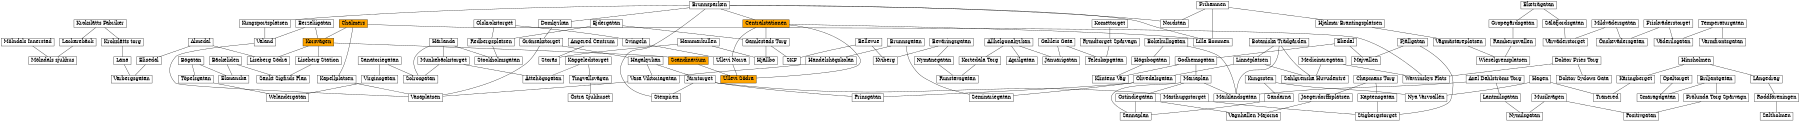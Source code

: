 graph {
	graph [size="12,12"]
	"Fjällgatan" [label="Fjällgatan" fillcolor=white fontsize="16pt" height=0.10 shape=rectangle style=filled width=0.8]
	"Östra Sjukhuset" [label="Östra Sjukhuset" fillcolor=white fontsize="16pt" height=0.10 shape=rectangle style=filled width=0.8]
	"Tingvallsvägen" [label="Tingvallsvägen" fillcolor=white fontsize="16pt" height=0.10 shape=rectangle style=filled width=0.8]
	Kaggeledstorget [label=Kaggeledstorget fillcolor=white fontsize="16pt" height=0.10 shape=rectangle style=filled width=0.8]
	"Ättehögsgatan" [label="Ättehögsgatan" fillcolor=white fontsize="16pt" height=0.10 shape=rectangle style=filled width=0.8]
	"Munkebäckstorget" [label="Munkebäckstorget" fillcolor=white fontsize="16pt" height=0.10 shape=rectangle style=filled width=0.8]
	"Härlanda" [label="Härlanda" fillcolor=white fontsize="16pt" height=0.10 shape=rectangle style=filled width=0.8]
	Solrosgatan [label=Solrosgatan fillcolor=white fontsize="16pt" height=0.10 shape=rectangle style=filled width=0.8]
	Stockholmsgatan [label=Stockholmsgatan fillcolor=white fontsize="16pt" height=0.10 shape=rectangle style=filled width=0.8]
	Redbergsplatsen [label=Redbergsplatsen fillcolor=white fontsize="16pt" height=0.10 shape=rectangle style=filled width=0.8]
	Olskrokstorget [label=Olskrokstorget fillcolor=white fontsize="16pt" height=0.10 shape=rectangle style=filled width=0.8]
	Svingeln [label=Svingeln fillcolor=white fontsize="16pt" height=0.10 shape=rectangle style=filled width=0.8]
	"Ullevi Norra" [label="Ullevi Norra" fillcolor=white fontsize="16pt" height=0.10 shape=rectangle style=filled width=0.8]
	Centralstationen [label=Centralstationen fillcolor=orange fontsize="16pt" height=0.10 shape=rectangle style=filled width=0.8]
	"Ullevi Södra" [label="Ullevi Södra" fillcolor=orange fontsize="16pt" height=0.10 shape=rectangle style=filled width=0.8]
	Brunnsparken [label=Brunnsparken fillcolor=white fontsize="16pt" height=0.10 shape=rectangle style=filled width=0.8]
	"Gamlestads Torg" [label="Gamlestads Torg" fillcolor=white fontsize="16pt" height=0.10 shape=rectangle style=filled width=0.8]
	"Lilla Bommen" [label="Lilla Bommen" fillcolor=white fontsize="16pt" height=0.10 shape=rectangle style=filled width=0.8]
	Stenpiren [label=Stenpiren fillcolor=white fontsize="16pt" height=0.10 shape=rectangle style=filled width=0.8]
	Domkyrkan [label=Domkyrkan fillcolor=white fontsize="16pt" height=0.10 shape=rectangle style=filled width=0.8]
	Nordstan [label=Nordstan fillcolor=white fontsize="16pt" height=0.10 shape=rectangle style=filled width=0.8]
	Kungsportsplatsen [label=Kungsportsplatsen fillcolor=white fontsize="16pt" height=0.10 shape=rectangle style=filled width=0.8]
	"Järntorget" [label="Järntorget" fillcolor=white fontsize="16pt" height=0.10 shape=rectangle style=filled width=0.8]
	Prinsgatan [label=Prinsgatan fillcolor=white fontsize="16pt" height=0.10 shape=rectangle style=filled width=0.8]
	Hagakyrkan [label=Hagakyrkan fillcolor=white fontsize="16pt" height=0.10 shape=rectangle style=filled width=0.8]
	Masthuggstorget [label=Masthuggstorget fillcolor=white fontsize="16pt" height=0.10 shape=rectangle style=filled width=0.8]
	Olivedalsgatan [label=Olivedalsgatan fillcolor=white fontsize="16pt" height=0.10 shape=rectangle style=filled width=0.8]
	"Linnéplatsen" [label="Linnéplatsen" fillcolor=white fontsize="16pt" height=0.10 shape=rectangle style=filled width=0.8]
	"Botaniska Trädgården" [label="Botaniska Trädgården" fillcolor=white fontsize="16pt" height=0.10 shape=rectangle style=filled width=0.8]
	Marklandsgatan [label=Marklandsgatan fillcolor=white fontsize="16pt" height=0.10 shape=rectangle style=filled width=0.8]
	"Sahlgrenska Huvudentré" [label="Sahlgrenska Huvudentré" fillcolor=white fontsize="16pt" height=0.10 shape=rectangle style=filled width=0.8]
	"Axel Dahlströms Torg" [label="Axel Dahlströms Torg" fillcolor=white fontsize="16pt" height=0.10 shape=rectangle style=filled width=0.8]
	Bokekullsgatan [label=Bokekullsgatan fillcolor=white fontsize="16pt" height=0.10 shape=rectangle style=filled width=0.8]
	Lantmilsgatan [label=Lantmilsgatan fillcolor=white fontsize="16pt" height=0.10 shape=rectangle style=filled width=0.8]
	Nymilsgatan [label=Nymilsgatan fillcolor=white fontsize="16pt" height=0.10 shape=rectangle style=filled width=0.8]
	"Musikvägen" [label="Musikvägen" fillcolor=white fontsize="16pt" height=0.10 shape=rectangle style=filled width=0.8]
	Positivgatan [label=Positivgatan fillcolor=white fontsize="16pt" height=0.10 shape=rectangle style=filled width=0.8]
	"Frölunda Torg Spårvagn" [label="Frölunda Torg Spårvagn" fillcolor=white fontsize="16pt" height=0.10 shape=rectangle style=filled width=0.8]
	Briljantgatan [label=Briljantgatan fillcolor=white fontsize="16pt" height=0.10 shape=rectangle style=filled width=0.8]
	Smaragdgatan [label=Smaragdgatan fillcolor=white fontsize="16pt" height=0.10 shape=rectangle style=filled width=0.8]
	Opaltorget [label=Opaltorget fillcolor=white fontsize="16pt" height=0.10 shape=rectangle style=filled width=0.8]
	"Mölndals Innerstad" [label="Mölndals Innerstad" fillcolor=white fontsize="16pt" height=0.10 shape=rectangle style=filled width=0.8]
	"Mölndals sjukhus" [label="Mölndals sjukhus" fillcolor=white fontsize="16pt" height=0.10 shape=rectangle style=filled width=0.8]
	"Lackarebäck" [label="Lackarebäck" fillcolor=white fontsize="16pt" height=0.10 shape=rectangle style=filled width=0.8]
	"Krokslätts Fabriker" [label="Krokslätts Fabriker" fillcolor=white fontsize="16pt" height=0.10 shape=rectangle style=filled width=0.8]
	"Krokslätts torg" [label="Krokslätts torg" fillcolor=white fontsize="16pt" height=0.10 shape=rectangle style=filled width=0.8]
	Lana [label=Lana fillcolor=white fontsize="16pt" height=0.10 shape=rectangle style=filled width=0.8]
	Varbergsgatan [label=Varbergsgatan fillcolor=white fontsize="16pt" height=0.10 shape=rectangle style=filled width=0.8]
	Elisedal [label=Elisedal fillcolor=white fontsize="16pt" height=0.10 shape=rectangle style=filled width=0.8]
	Almedal [label=Almedal fillcolor=white fontsize="16pt" height=0.10 shape=rectangle style=filled width=0.8]
	"Liseberg Södra" [label="Liseberg Södra" fillcolor=white fontsize="16pt" height=0.10 shape=rectangle style=filled width=0.8]
	"Korsvägen" [label="Korsvägen" fillcolor=orange fontsize="16pt" height=0.10 shape=rectangle style=filled width=0.8]
	Scandinavium [label=Scandinavium fillcolor=orange fontsize="16pt" height=0.10 shape=rectangle style=filled width=0.8]
	Berzeliigatan [label=Berzeliigatan fillcolor=white fontsize="16pt" height=0.10 shape=rectangle style=filled width=0.8]
	Chalmers [label=Chalmers fillcolor=orange fontsize="16pt" height=0.10 shape=rectangle style=filled width=0.8]
	"Grönsakstorget" [label="Grönsakstorget" fillcolor=white fontsize="16pt" height=0.10 shape=rectangle style=filled width=0.8]
	Vasaplatsen [label=Vasaplatsen fillcolor=white fontsize="16pt" height=0.10 shape=rectangle style=filled width=0.8]
	"Vasa Viktoriagatan" [label="Vasa Viktoriagatan" fillcolor=white fontsize="16pt" height=0.10 shape=rectangle style=filled width=0.8]
	Valand [label=Valand fillcolor=white fontsize="16pt" height=0.10 shape=rectangle style=filled width=0.8]
	Kapellplatsen [label=Kapellplatsen fillcolor=white fontsize="16pt" height=0.10 shape=rectangle style=filled width=0.8]
	"Handelshögskolan" [label="Handelshögskolan" fillcolor=white fontsize="16pt" height=0.10 shape=rectangle style=filled width=0.8]
	Brunnsgatan [label=Brunnsgatan fillcolor=white fontsize="16pt" height=0.10 shape=rectangle style=filled width=0.8]
	Seminariegatan [label=Seminariegatan fillcolor=white fontsize="16pt" height=0.10 shape=rectangle style=filled width=0.8]
	"Högsbogatan" [label="Högsbogatan" fillcolor=white fontsize="16pt" height=0.10 shape=rectangle style=filled width=0.8]
	"Klintens Väg" [label="Klintens Väg" fillcolor=white fontsize="16pt" height=0.10 shape=rectangle style=filled width=0.8]
	Godhemsgatan [label=Godhemsgatan fillcolor=white fontsize="16pt" height=0.10 shape=rectangle style=filled width=0.8]
	Mariaplan [label=Mariaplan fillcolor=white fontsize="16pt" height=0.10 shape=rectangle style=filled width=0.8]
	Ekedal [label=Ekedal fillcolor=white fontsize="16pt" height=0.10 shape=rectangle style=filled width=0.8]
	Ostindiegatan [label=Ostindiegatan fillcolor=white fontsize="16pt" height=0.10 shape=rectangle style=filled width=0.8]
	"Vagnhallen Majorna" [label="Vagnhallen Majorna" fillcolor=white fontsize="16pt" height=0.10 shape=rectangle style=filled width=0.8]
	Sannaplan [label=Sannaplan fillcolor=white fontsize="16pt" height=0.10 shape=rectangle style=filled width=0.8]
	Jaegerdorffsplatsen [label=Jaegerdorffsplatsen fillcolor=white fontsize="16pt" height=0.10 shape=rectangle style=filled width=0.8]
	"Chapmans Torg" [label="Chapmans Torg" fillcolor=white fontsize="16pt" height=0.10 shape=rectangle style=filled width=0.8]
	Kaptensgatan [label=Kaptensgatan fillcolor=white fontsize="16pt" height=0.10 shape=rectangle style=filled width=0.8]
	Stigbergstorget [label=Stigbergstorget fillcolor=white fontsize="16pt" height=0.10 shape=rectangle style=filled width=0.8]
	Sanatoriegatan [label=Sanatoriegatan fillcolor=white fontsize="16pt" height=0.10 shape=rectangle style=filled width=0.8]
	Virginsgatan [label=Virginsgatan fillcolor=white fontsize="16pt" height=0.10 shape=rectangle style=filled width=0.8]
	"Hjällbo" [label="Hjällbo" fillcolor=white fontsize="16pt" height=0.10 shape=rectangle style=filled width=0.8]
	Ejdergatan [label=Ejdergatan fillcolor=white fontsize="16pt" height=0.10 shape=rectangle style=filled width=0.8]
	SKF [label=SKF fillcolor=white fontsize="16pt" height=0.10 shape=rectangle style=filled width=0.8]
	Hammarkullen [label=Hammarkullen fillcolor=white fontsize="16pt" height=0.10 shape=rectangle style=filled width=0.8]
	"Storås" [label="Storås" fillcolor=white fontsize="16pt" height=0.10 shape=rectangle style=filled width=0.8]
	"Angered Centrum" [label="Angered Centrum" fillcolor=white fontsize="16pt" height=0.10 shape=rectangle style=filled width=0.8]
	Welandergatan [label=Welandergatan fillcolor=white fontsize="16pt" height=0.10 shape=rectangle style=filled width=0.8]
	"Töpelsgatan" [label="Töpelsgatan" fillcolor=white fontsize="16pt" height=0.10 shape=rectangle style=filled width=0.8]
	"Bögatan" [label="Bögatan" fillcolor=white fontsize="16pt" height=0.10 shape=rectangle style=filled width=0.8]
	Ekmanska [label=Ekmanska fillcolor=white fontsize="16pt" height=0.10 shape=rectangle style=filled width=0.8]
	"Bäckeliden" [label="Bäckeliden" fillcolor=white fontsize="16pt" height=0.10 shape=rectangle style=filled width=0.8]
	"Sankt Sigfrids Plan" [label="Sankt Sigfrids Plan" fillcolor=white fontsize="16pt" height=0.10 shape=rectangle style=filled width=0.8]
	"Liseberg Station" [label="Liseberg Station" fillcolor=white fontsize="16pt" height=0.10 shape=rectangle style=filled width=0.8]
	Frihamnen [label=Frihamnen fillcolor=white fontsize="16pt" height=0.10 shape=rectangle style=filled width=0.8]
	"Hjalmar Brantingsplatsen" [label="Hjalmar Brantingsplatsen" fillcolor=white fontsize="16pt" height=0.10 shape=rectangle style=filled width=0.8]
	"Vågmästareplatsen" [label="Vågmästareplatsen" fillcolor=white fontsize="16pt" height=0.10 shape=rectangle style=filled width=0.8]
	Wieselgrensplatsen [label=Wieselgrensplatsen fillcolor=white fontsize="16pt" height=0.10 shape=rectangle style=filled width=0.8]
	Rambergsvallen [label=Rambergsvallen fillcolor=white fontsize="16pt" height=0.10 shape=rectangle style=filled width=0.8]
	"Gropegårdsgatan" [label="Gropegårdsgatan" fillcolor=white fontsize="16pt" height=0.10 shape=rectangle style=filled width=0.8]
	"Eketrägatan" [label="Eketrägatan" fillcolor=white fontsize="16pt" height=0.10 shape=rectangle style=filled width=0.8]
	"Sälöfjordsgatan" [label="Sälöfjordsgatan" fillcolor=white fontsize="16pt" height=0.10 shape=rectangle style=filled width=0.8]
	"Vårväderstorget" [label="Vårväderstorget" fillcolor=white fontsize="16pt" height=0.10 shape=rectangle style=filled width=0.8]
	"Mildvädersgatan" [label="Mildvädersgatan" fillcolor=white fontsize="16pt" height=0.10 shape=rectangle style=filled width=0.8]
	"Önskevädersgatan" [label="Önskevädersgatan" fillcolor=white fontsize="16pt" height=0.10 shape=rectangle style=filled width=0.8]
	"Friskväderstorget" [label="Friskväderstorget" fillcolor=white fontsize="16pt" height=0.10 shape=rectangle style=filled width=0.8]
	"Väderilsgatan" [label="Väderilsgatan" fillcolor=white fontsize="16pt" height=0.10 shape=rectangle style=filled width=0.8]
	Temperaturgatan [label=Temperaturgatan fillcolor=white fontsize="16pt" height=0.10 shape=rectangle style=filled width=0.8]
	Varmfrontsgatan [label=Varmfrontsgatan fillcolor=white fontsize="16pt" height=0.10 shape=rectangle style=filled width=0.8]
	Aprilgatan [label=Aprilgatan fillcolor=white fontsize="16pt" height=0.10 shape=rectangle style=filled width=0.8]
	Allhelgonakyrkan [label=Allhelgonakyrkan fillcolor=white fontsize="16pt" height=0.10 shape=rectangle style=filled width=0.8]
	"Kortedala Torg" [label="Kortedala Torg" fillcolor=white fontsize="16pt" height=0.10 shape=rectangle style=filled width=0.8]
	Januarigatan [label=Januarigatan fillcolor=white fontsize="16pt" height=0.10 shape=rectangle style=filled width=0.8]
	Runstavsgatan [label=Runstavsgatan fillcolor=white fontsize="16pt" height=0.10 shape=rectangle style=filled width=0.8]
	"Nymånegatan" [label="Nymånegatan" fillcolor=white fontsize="16pt" height=0.10 shape=rectangle style=filled width=0.8]
	"Beväringsgatan" [label="Beväringsgatan" fillcolor=white fontsize="16pt" height=0.10 shape=rectangle style=filled width=0.8]
	Kviberg [label=Kviberg fillcolor=white fontsize="16pt" height=0.10 shape=rectangle style=filled width=0.8]
	Bellevue [label=Bellevue fillcolor=white fontsize="16pt" height=0.10 shape=rectangle style=filled width=0.8]
	"Wavrinskys Plats" [label="Wavrinskys Plats" fillcolor=white fontsize="16pt" height=0.10 shape=rectangle style=filled width=0.8]
	Medicinaregatan [label=Medicinaregatan fillcolor=white fontsize="16pt" height=0.10 shape=rectangle style=filled width=0.8]
	Komettorget [label=Komettorget fillcolor=white fontsize="16pt" height=0.10 shape=rectangle style=filled width=0.8]
	"Rymdtorget Spårvagn" [label="Rymdtorget Spårvagn" fillcolor=white fontsize="16pt" height=0.10 shape=rectangle style=filled width=0.8]
	Teleskopgatan [label=Teleskopgatan fillcolor=white fontsize="16pt" height=0.10 shape=rectangle style=filled width=0.8]
	"Galileis Gata" [label="Galileis Gata" fillcolor=white fontsize="16pt" height=0.10 shape=rectangle style=filled width=0.8]
	Sandarna [label=Sandarna fillcolor=white fontsize="16pt" height=0.10 shape=rectangle style=filled width=0.8]
	Kungssten [label=Kungssten fillcolor=white fontsize="16pt" height=0.10 shape=rectangle style=filled width=0.8]
	"Doktor Sydows Gata" [label="Doktor Sydows Gata" fillcolor=white fontsize="16pt" height=0.10 shape=rectangle style=filled width=0.8]
	"Doktor Fries Torg" [label="Doktor Fries Torg" fillcolor=white fontsize="16pt" height=0.10 shape=rectangle style=filled width=0.8]
	Saltholmen [label=Saltholmen fillcolor=white fontsize="16pt" height=0.10 shape=rectangle style=filled width=0.8]
	"Roddföreningen" [label="Roddföreningen" fillcolor=white fontsize="16pt" height=0.10 shape=rectangle style=filled width=0.8]
	"Långedrag" [label="Långedrag" fillcolor=white fontsize="16pt" height=0.10 shape=rectangle style=filled width=0.8]
	Hinsholmen [label=Hinsholmen fillcolor=white fontsize="16pt" height=0.10 shape=rectangle style=filled width=0.8]
	"Käringberget" [label="Käringberget" fillcolor=white fontsize="16pt" height=0.10 shape=rectangle style=filled width=0.8]
	Tranered [label=Tranered fillcolor=white fontsize="16pt" height=0.10 shape=rectangle style=filled width=0.8]
	Hagen [label=Hagen fillcolor=white fontsize="16pt" height=0.10 shape=rectangle style=filled width=0.8]
	"Nya Varvsallén" [label="Nya Varvsallén" fillcolor=white fontsize="16pt" height=0.10 shape=rectangle style=filled width=0.8]
	Majvallen [label=Majvallen fillcolor=white fontsize="16pt" height=0.10 shape=rectangle style=filled width=0.8]
	"Fjällgatan" -- Majvallen
	"Fjällgatan" -- Stigbergstorget
	"Tingvallsvägen" -- "Östra Sjukhuset"
	Kaggeledstorget -- "Tingvallsvägen"
	Kaggeledstorget -- "Ättehögsgatan"
	"Munkebäckstorget" -- "Ättehögsgatan"
	"Munkebäckstorget" -- Solrosgatan
	"Härlanda" -- "Munkebäckstorget"
	"Härlanda" -- Stockholmsgatan
	"Härlanda" -- Solrosgatan
	Redbergsplatsen -- Stockholmsgatan
	Olskrokstorget -- Redbergsplatsen
	Olskrokstorget -- Svingeln
	Svingeln -- "Ullevi Norra"
	"Ullevi Norra" -- "Ullevi Södra"
	Centralstationen -- "Ullevi Norra"
	Centralstationen -- "Gamlestads Torg"
	Centralstationen -- "Lilla Bommen"
	Centralstationen -- "Ullevi Södra"
	Brunnsparken -- Centralstationen
	Brunnsparken -- Stenpiren
	Brunnsparken -- Domkyrkan
	Brunnsparken -- "Lilla Bommen"
	Brunnsparken -- Nordstan
	Brunnsparken -- Kungsportsplatsen
	"Gamlestads Torg" -- "Hjällbo"
	"Gamlestads Torg" -- SKF
	Domkyrkan -- "Grönsakstorget"
	Kungsportsplatsen -- Valand
	"Järntorget" -- Stenpiren
	"Järntorget" -- Prinsgatan
	"Järntorget" -- Masthuggstorget
	Hagakyrkan -- "Järntorget"
	Hagakyrkan -- "Vasa Viktoriagatan"
	Masthuggstorget -- Stigbergstorget
	Olivedalsgatan -- Prinsgatan
	Olivedalsgatan -- Seminariegatan
	"Linnéplatsen" -- Olivedalsgatan
	"Linnéplatsen" -- "Sahlgrenska Huvudentré"
	"Botaniska Trädgården" -- "Linnéplatsen"
	"Botaniska Trädgården" -- Marklandsgatan
	"Botaniska Trädgården" -- "Sahlgrenska Huvudentré"
	"Axel Dahlströms Torg" -- Marklandsgatan
	"Axel Dahlströms Torg" -- Lantmilsgatan
	Bokekullsgatan -- Marklandsgatan
	Bokekullsgatan -- "Högsbogatan"
	Lantmilsgatan -- Nymilsgatan
	"Musikvägen" -- Nymilsgatan
	"Musikvägen" -- Positivgatan
	"Frölunda Torg Spårvagn" -- Positivgatan
	Briljantgatan -- "Frölunda Torg Spårvagn"
	Briljantgatan -- Smaragdgatan
	Opaltorget -- Smaragdgatan
	"Mölndals Innerstad" -- "Mölndals sjukhus"
	"Lackarebäck" -- "Mölndals sjukhus"
	"Krokslätts Fabriker" -- "Lackarebäck"
	"Krokslätts Fabriker" -- "Krokslätts torg"
	"Krokslätts torg" -- Lana
	Lana -- Varbergsgatan
	Elisedal -- Varbergsgatan
	Almedal -- Elisedal
	Almedal -- "Liseberg Södra"
	"Korsvägen" -- "Liseberg Södra"
	"Korsvägen" -- Scandinavium
	"Korsvägen" -- "Liseberg Station"
	Scandinavium -- "Ullevi Södra"
	Berzeliigatan -- "Korsvägen"
	Berzeliigatan -- Valand
	Chalmers -- "Korsvägen"
	Chalmers -- "Wavrinskys Plats"
	Chalmers -- Kapellplatsen
	"Grönsakstorget" -- Vasaplatsen
	"Grönsakstorget" -- Hagakyrkan
	"Vasa Viktoriagatan" -- Vasaplatsen
	Valand -- Vasaplatsen
	Kapellplatsen -- Vasaplatsen
	"Handelshögskolan" -- "Vasa Viktoriagatan"
	Brunnsgatan -- "Handelshögskolan"
	Brunnsgatan -- Seminariegatan
	"Högsbogatan" -- "Klintens Väg"
	Godhemsgatan -- "Klintens Väg"
	Godhemsgatan -- Mariaplan
	Mariaplan -- Ostindiegatan
	Mariaplan -- Marklandsgatan
	Mariaplan -- Sannaplan
	Ekedal -- Godhemsgatan
	Ekedal -- Majvallen
	Ostindiegatan -- "Vagnhallen Majorna"
	Ostindiegatan -- Sannaplan
	Jaegerdorffsplatsen -- "Vagnhallen Majorna"
	"Chapmans Torg" -- Jaegerdorffsplatsen
	"Chapmans Torg" -- Kaptensgatan
	Kaptensgatan -- Stigbergstorget
	Sanatoriegatan -- Solrosgatan
	Sanatoriegatan -- Virginsgatan
	Virginsgatan -- Welandergatan
	Ejdergatan -- "Gamlestads Torg"
	Ejdergatan -- Redbergsplatsen
	Hammarkullen -- "Hjällbo"
	Hammarkullen -- "Storås"
	"Angered Centrum" -- "Storås"
	"Töpelsgatan" -- Welandergatan
	"Bögatan" -- "Töpelsgatan"
	"Bögatan" -- Ekmanska
	"Bäckeliden" -- Ekmanska
	"Bäckeliden" -- "Sankt Sigfrids Plan"
	"Liseberg Station" -- "Sankt Sigfrids Plan"
	Frihamnen -- "Lilla Bommen"
	Frihamnen -- "Hjalmar Brantingsplatsen"
	Frihamnen -- Nordstan
	"Hjalmar Brantingsplatsen" -- "Vågmästareplatsen"
	"Vågmästareplatsen" -- Wieselgrensplatsen
	Rambergsvallen -- Wieselgrensplatsen
	"Gropegårdsgatan" -- Rambergsvallen
	"Eketrägatan" -- "Gropegårdsgatan"
	"Eketrägatan" -- "Sälöfjordsgatan"
	"Sälöfjordsgatan" -- "Vårväderstorget"
	"Mildvädersgatan" -- "Vårväderstorget"
	"Mildvädersgatan" -- "Önskevädersgatan"
	"Friskväderstorget" -- "Önskevädersgatan"
	"Friskväderstorget" -- "Väderilsgatan"
	Temperaturgatan -- "Väderilsgatan"
	Temperaturgatan -- Varmfrontsgatan
	Allhelgonakyrkan -- Aprilgatan
	Allhelgonakyrkan -- "Kortedala Torg"
	Allhelgonakyrkan -- Januarigatan
	"Kortedala Torg" -- Runstavsgatan
	"Nymånegatan" -- Runstavsgatan
	"Beväringsgatan" -- "Nymånegatan"
	"Beväringsgatan" -- Kviberg
	Bellevue -- Kviberg
	Bellevue -- SKF
	Medicinaregatan -- "Wavrinskys Plats"
	Medicinaregatan -- "Sahlgrenska Huvudentré"
	Komettorget -- "Rymdtorget Spårvagn"
	"Rymdtorget Spårvagn" -- Teleskopgatan
	"Galileis Gata" -- Teleskopgatan
	"Galileis Gata" -- Januarigatan
	Sandarna -- Sannaplan
	Kungssten -- Sandarna
	Kungssten -- "Nya Varvsallén"
	"Doktor Fries Torg" -- "Doktor Sydows Gata"
	"Doktor Fries Torg" -- "Wavrinskys Plats"
	"Roddföreningen" -- Saltholmen
	"Långedrag" -- "Roddföreningen"
	Hinsholmen -- "Långedrag"
	Hinsholmen -- "Käringberget"
	"Käringberget" -- Tranered
	Hagen -- Tranered
	Hagen -- "Nya Varvsallén"
}
